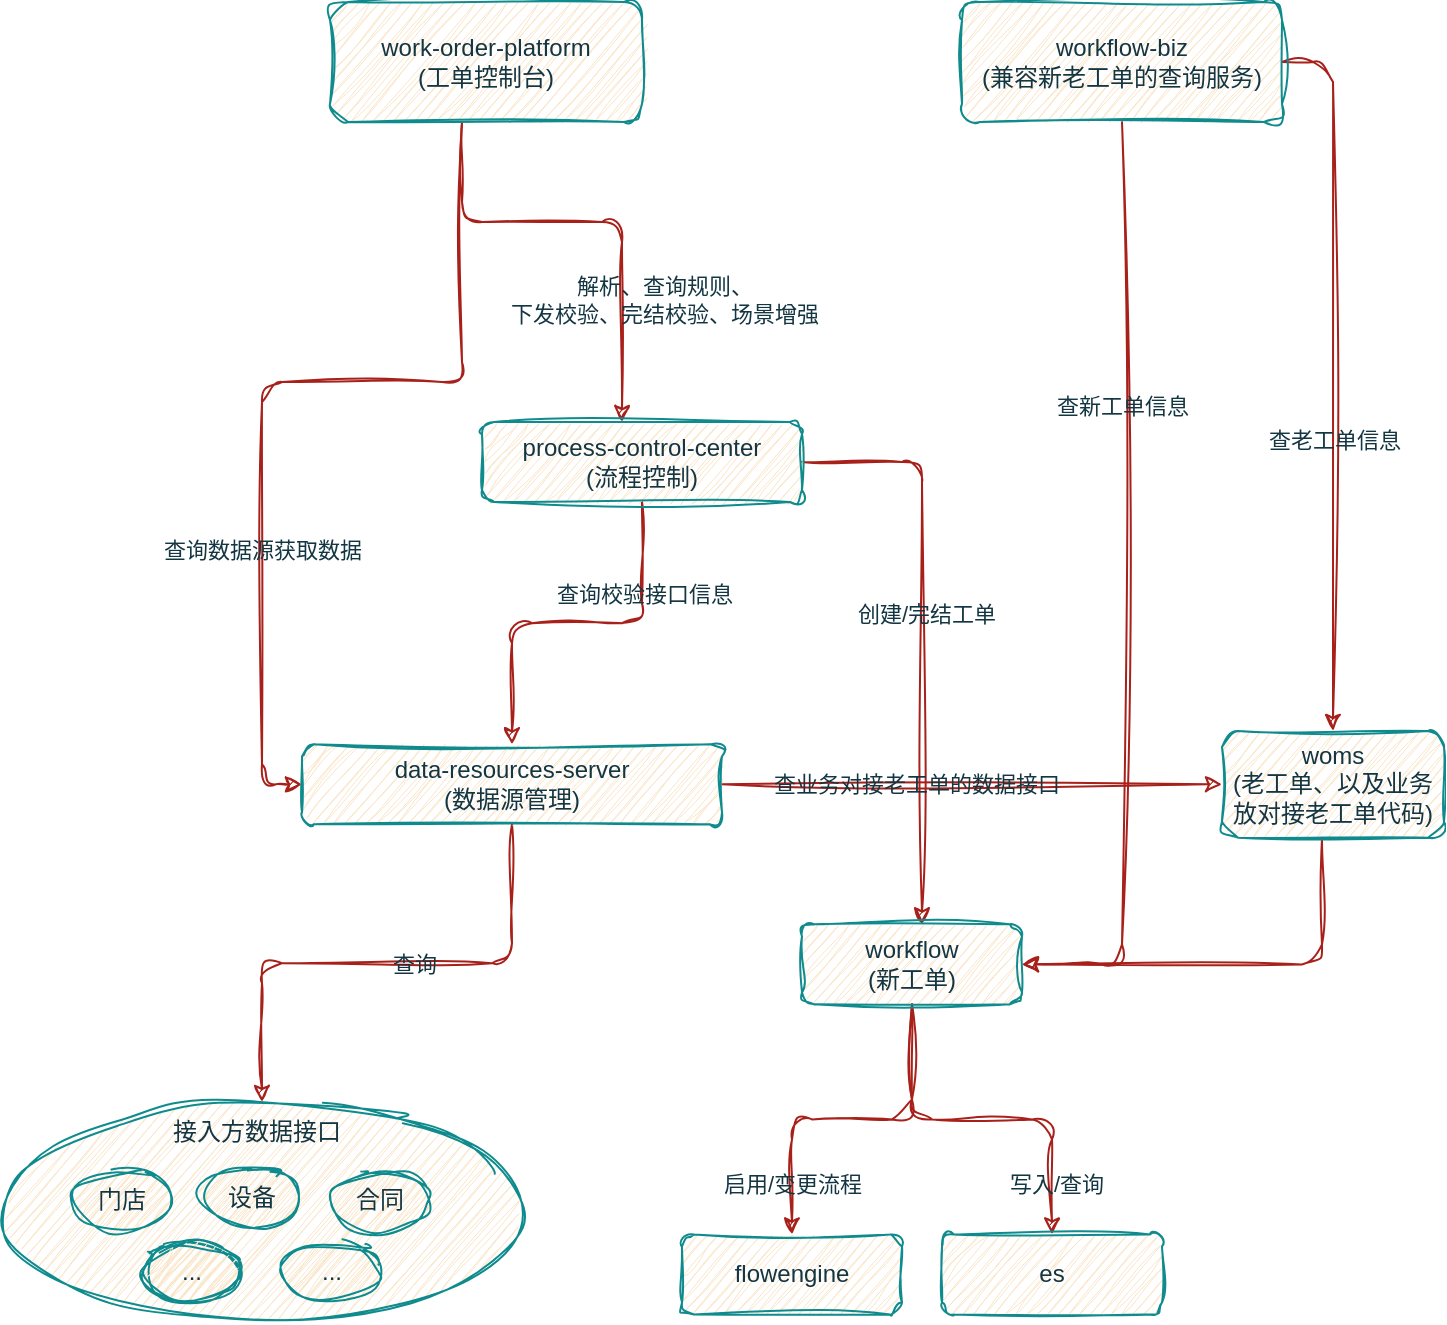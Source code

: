 <mxfile version="21.0.8" type="github">
  <diagram name="第 1 页" id="a7pbPis7dnukG-3FT-K6">
    <mxGraphModel dx="1193" dy="699" grid="1" gridSize="10" guides="1" tooltips="1" connect="1" arrows="1" fold="1" page="1" pageScale="1" pageWidth="827" pageHeight="1169" math="0" shadow="0">
      <root>
        <mxCell id="0" />
        <mxCell id="1" parent="0" />
        <mxCell id="YbVjnpIysxAvbXU26vcs-12" style="edgeStyle=orthogonalEdgeStyle;rounded=1;orthogonalLoop=1;jettySize=auto;html=1;labelBackgroundColor=none;fontColor=default;strokeColor=#A8201A;sketch=1;curveFitting=1;jiggle=2;" edge="1" parent="1" source="YbVjnpIysxAvbXU26vcs-4" target="YbVjnpIysxAvbXU26vcs-5">
          <mxGeometry relative="1" as="geometry">
            <Array as="points">
              <mxPoint x="280" y="120" />
              <mxPoint x="360" y="120" />
            </Array>
          </mxGeometry>
        </mxCell>
        <mxCell id="YbVjnpIysxAvbXU26vcs-47" value="解析、查询规则、&lt;br&gt;下发校验、完结校验、场景增强" style="edgeLabel;html=1;align=center;verticalAlign=middle;resizable=0;points=[];labelBackgroundColor=none;fontColor=#143642;rounded=1;sketch=1;curveFitting=1;jiggle=2;" vertex="1" connectable="0" parent="YbVjnpIysxAvbXU26vcs-12">
          <mxGeometry x="0.261" y="-1" relative="1" as="geometry">
            <mxPoint x="22" y="24" as="offset" />
          </mxGeometry>
        </mxCell>
        <mxCell id="YbVjnpIysxAvbXU26vcs-33" style="edgeStyle=orthogonalEdgeStyle;rounded=1;orthogonalLoop=1;jettySize=auto;html=1;entryX=0;entryY=0.5;entryDx=0;entryDy=0;labelBackgroundColor=none;fontColor=default;strokeColor=#A8201A;sketch=1;curveFitting=1;jiggle=2;" edge="1" parent="1" source="YbVjnpIysxAvbXU26vcs-4" target="YbVjnpIysxAvbXU26vcs-6">
          <mxGeometry relative="1" as="geometry">
            <Array as="points">
              <mxPoint x="280" y="200" />
              <mxPoint x="180" y="200" />
              <mxPoint x="180" y="401" />
            </Array>
          </mxGeometry>
        </mxCell>
        <mxCell id="YbVjnpIysxAvbXU26vcs-46" value="查询数据源获取数据" style="edgeLabel;html=1;align=center;verticalAlign=middle;resizable=0;points=[];labelBackgroundColor=none;fontColor=#143642;rounded=1;sketch=1;curveFitting=1;jiggle=2;" vertex="1" connectable="0" parent="YbVjnpIysxAvbXU26vcs-33">
          <mxGeometry x="0.392" relative="1" as="geometry">
            <mxPoint as="offset" />
          </mxGeometry>
        </mxCell>
        <mxCell id="YbVjnpIysxAvbXU26vcs-4" value="work-order-platform&lt;br&gt;(工单控制台)" style="rounded=1;whiteSpace=wrap;html=1;labelBackgroundColor=none;fillColor=#FAE5C7;strokeColor=#0F8B8D;fontColor=#143642;sketch=1;curveFitting=1;jiggle=2;" vertex="1" parent="1">
          <mxGeometry x="214" y="10" width="156" height="60" as="geometry" />
        </mxCell>
        <mxCell id="YbVjnpIysxAvbXU26vcs-14" style="edgeStyle=orthogonalEdgeStyle;rounded=1;orthogonalLoop=1;jettySize=auto;html=1;entryX=0.5;entryY=0;entryDx=0;entryDy=0;labelBackgroundColor=none;fontColor=default;strokeColor=#A8201A;sketch=1;curveFitting=1;jiggle=2;" edge="1" parent="1" source="YbVjnpIysxAvbXU26vcs-5" target="YbVjnpIysxAvbXU26vcs-6">
          <mxGeometry relative="1" as="geometry" />
        </mxCell>
        <mxCell id="YbVjnpIysxAvbXU26vcs-48" value="查询校验接口信息" style="edgeLabel;html=1;align=center;verticalAlign=middle;resizable=0;points=[];labelBackgroundColor=none;fontColor=#143642;rounded=1;sketch=1;curveFitting=1;jiggle=2;" vertex="1" connectable="0" parent="YbVjnpIysxAvbXU26vcs-14">
          <mxGeometry x="-0.097" y="1" relative="1" as="geometry">
            <mxPoint x="24" y="-16" as="offset" />
          </mxGeometry>
        </mxCell>
        <mxCell id="YbVjnpIysxAvbXU26vcs-27" style="edgeStyle=orthogonalEdgeStyle;rounded=1;orthogonalLoop=1;jettySize=auto;html=1;labelBackgroundColor=none;fontColor=default;strokeColor=#A8201A;sketch=1;curveFitting=1;jiggle=2;" edge="1" parent="1" source="YbVjnpIysxAvbXU26vcs-5" target="YbVjnpIysxAvbXU26vcs-7">
          <mxGeometry relative="1" as="geometry">
            <Array as="points">
              <mxPoint x="510" y="240" />
            </Array>
          </mxGeometry>
        </mxCell>
        <mxCell id="YbVjnpIysxAvbXU26vcs-44" value="创建/完结工单" style="edgeLabel;html=1;align=center;verticalAlign=middle;resizable=0;points=[];labelBackgroundColor=none;fontColor=#143642;rounded=1;sketch=1;curveFitting=1;jiggle=2;" vertex="1" connectable="0" parent="YbVjnpIysxAvbXU26vcs-27">
          <mxGeometry x="-0.066" y="2" relative="1" as="geometry">
            <mxPoint as="offset" />
          </mxGeometry>
        </mxCell>
        <mxCell id="YbVjnpIysxAvbXU26vcs-5" value="process-control-center&lt;br&gt;(流程控制)" style="rounded=1;whiteSpace=wrap;html=1;labelBackgroundColor=none;fillColor=#FAE5C7;strokeColor=#0F8B8D;fontColor=#143642;sketch=1;curveFitting=1;jiggle=2;" vertex="1" parent="1">
          <mxGeometry x="290" y="220" width="160" height="40" as="geometry" />
        </mxCell>
        <mxCell id="YbVjnpIysxAvbXU26vcs-17" style="edgeStyle=orthogonalEdgeStyle;rounded=1;orthogonalLoop=1;jettySize=auto;html=1;entryX=0.5;entryY=0;entryDx=0;entryDy=0;labelBackgroundColor=none;fontColor=default;strokeColor=#A8201A;sketch=1;curveFitting=1;jiggle=2;" edge="1" parent="1" source="YbVjnpIysxAvbXU26vcs-6" target="YbVjnpIysxAvbXU26vcs-18">
          <mxGeometry relative="1" as="geometry">
            <mxPoint x="250" y="501.18" as="targetPoint" />
          </mxGeometry>
        </mxCell>
        <mxCell id="YbVjnpIysxAvbXU26vcs-45" value="查询" style="edgeLabel;html=1;align=center;verticalAlign=middle;resizable=0;points=[];labelBackgroundColor=none;fontColor=#143642;rounded=1;sketch=1;curveFitting=1;jiggle=2;" vertex="1" connectable="0" parent="YbVjnpIysxAvbXU26vcs-17">
          <mxGeometry x="-0.097" y="4" relative="1" as="geometry">
            <mxPoint y="-4" as="offset" />
          </mxGeometry>
        </mxCell>
        <mxCell id="YbVjnpIysxAvbXU26vcs-34" style="edgeStyle=orthogonalEdgeStyle;rounded=1;orthogonalLoop=1;jettySize=auto;html=1;entryX=0;entryY=0.5;entryDx=0;entryDy=0;labelBackgroundColor=none;fontColor=default;strokeColor=#A8201A;sketch=1;curveFitting=1;jiggle=2;" edge="1" parent="1" source="YbVjnpIysxAvbXU26vcs-6" target="YbVjnpIysxAvbXU26vcs-9">
          <mxGeometry relative="1" as="geometry" />
        </mxCell>
        <mxCell id="YbVjnpIysxAvbXU26vcs-43" value="查业务对接老工单的数据接口" style="edgeLabel;html=1;align=center;verticalAlign=middle;resizable=0;points=[];labelBackgroundColor=none;fontColor=#143642;rounded=1;sketch=1;curveFitting=1;jiggle=2;" vertex="1" connectable="0" parent="YbVjnpIysxAvbXU26vcs-34">
          <mxGeometry x="-0.736" y="1" relative="1" as="geometry">
            <mxPoint x="64" y="1" as="offset" />
          </mxGeometry>
        </mxCell>
        <mxCell id="YbVjnpIysxAvbXU26vcs-6" value="data-resources-server&lt;br&gt;(数据源管理)" style="rounded=1;whiteSpace=wrap;html=1;labelBackgroundColor=none;fillColor=#FAE5C7;strokeColor=#0F8B8D;fontColor=#143642;sketch=1;curveFitting=1;jiggle=2;" vertex="1" parent="1">
          <mxGeometry x="200" y="381.18" width="210" height="40" as="geometry" />
        </mxCell>
        <mxCell id="YbVjnpIysxAvbXU26vcs-28" style="edgeStyle=orthogonalEdgeStyle;rounded=1;orthogonalLoop=1;jettySize=auto;html=1;entryX=0.5;entryY=0;entryDx=0;entryDy=0;labelBackgroundColor=none;fontColor=default;strokeColor=#A8201A;sketch=1;curveFitting=1;jiggle=2;" edge="1" parent="1" source="YbVjnpIysxAvbXU26vcs-7" target="YbVjnpIysxAvbXU26vcs-10">
          <mxGeometry relative="1" as="geometry" />
        </mxCell>
        <mxCell id="YbVjnpIysxAvbXU26vcs-38" value="启用/变更流程" style="edgeLabel;html=1;align=center;verticalAlign=middle;resizable=0;points=[];labelBackgroundColor=none;fontColor=#143642;rounded=1;sketch=1;curveFitting=1;jiggle=2;" vertex="1" connectable="0" parent="YbVjnpIysxAvbXU26vcs-28">
          <mxGeometry x="0.549" y="-1" relative="1" as="geometry">
            <mxPoint x="1" y="14" as="offset" />
          </mxGeometry>
        </mxCell>
        <mxCell id="YbVjnpIysxAvbXU26vcs-29" style="edgeStyle=orthogonalEdgeStyle;rounded=1;orthogonalLoop=1;jettySize=auto;html=1;labelBackgroundColor=none;fontColor=default;strokeColor=#A8201A;sketch=1;curveFitting=1;jiggle=2;" edge="1" parent="1" source="YbVjnpIysxAvbXU26vcs-7" target="YbVjnpIysxAvbXU26vcs-11">
          <mxGeometry relative="1" as="geometry" />
        </mxCell>
        <mxCell id="YbVjnpIysxAvbXU26vcs-37" value="写入/查询" style="edgeLabel;html=1;align=center;verticalAlign=middle;resizable=0;points=[];labelBackgroundColor=none;fontColor=#143642;rounded=1;sketch=1;curveFitting=1;jiggle=2;" vertex="1" connectable="0" parent="YbVjnpIysxAvbXU26vcs-29">
          <mxGeometry x="0.727" y="2" relative="1" as="geometry">
            <mxPoint as="offset" />
          </mxGeometry>
        </mxCell>
        <mxCell id="YbVjnpIysxAvbXU26vcs-7" value="workflow&lt;br&gt;(新工单)" style="rounded=1;whiteSpace=wrap;html=1;labelBackgroundColor=none;fillColor=#FAE5C7;strokeColor=#0F8B8D;fontColor=#143642;sketch=1;curveFitting=1;jiggle=2;" vertex="1" parent="1">
          <mxGeometry x="450" y="471.18" width="110" height="40" as="geometry" />
        </mxCell>
        <mxCell id="YbVjnpIysxAvbXU26vcs-31" style="edgeStyle=orthogonalEdgeStyle;rounded=1;orthogonalLoop=1;jettySize=auto;html=1;entryX=1;entryY=0.5;entryDx=0;entryDy=0;labelBackgroundColor=none;fontColor=default;strokeColor=#A8201A;sketch=1;curveFitting=1;jiggle=2;" edge="1" parent="1" source="YbVjnpIysxAvbXU26vcs-8" target="YbVjnpIysxAvbXU26vcs-7">
          <mxGeometry relative="1" as="geometry">
            <Array as="points">
              <mxPoint x="610" y="491" />
            </Array>
          </mxGeometry>
        </mxCell>
        <mxCell id="YbVjnpIysxAvbXU26vcs-39" value="查新工单信息" style="edgeLabel;html=1;align=center;verticalAlign=middle;resizable=0;points=[];labelBackgroundColor=none;fontColor=#143642;rounded=1;sketch=1;curveFitting=1;jiggle=2;" vertex="1" connectable="0" parent="YbVjnpIysxAvbXU26vcs-31">
          <mxGeometry x="-0.398" relative="1" as="geometry">
            <mxPoint as="offset" />
          </mxGeometry>
        </mxCell>
        <mxCell id="YbVjnpIysxAvbXU26vcs-32" style="edgeStyle=orthogonalEdgeStyle;rounded=1;orthogonalLoop=1;jettySize=auto;html=1;entryX=0.5;entryY=0;entryDx=0;entryDy=0;exitX=1;exitY=0.5;exitDx=0;exitDy=0;labelBackgroundColor=none;fontColor=default;strokeColor=#A8201A;sketch=1;curveFitting=1;jiggle=2;" edge="1" parent="1" source="YbVjnpIysxAvbXU26vcs-8" target="YbVjnpIysxAvbXU26vcs-9">
          <mxGeometry relative="1" as="geometry" />
        </mxCell>
        <mxCell id="YbVjnpIysxAvbXU26vcs-40" value="查老工单信息" style="edgeLabel;html=1;align=center;verticalAlign=middle;resizable=0;points=[];labelBackgroundColor=none;fontColor=#143642;rounded=1;sketch=1;curveFitting=1;jiggle=2;" vertex="1" connectable="0" parent="YbVjnpIysxAvbXU26vcs-32">
          <mxGeometry x="0.192" relative="1" as="geometry">
            <mxPoint as="offset" />
          </mxGeometry>
        </mxCell>
        <mxCell id="YbVjnpIysxAvbXU26vcs-8" value="workflow-biz&lt;br&gt;(兼容新老工单的查询服务)" style="rounded=1;whiteSpace=wrap;html=1;labelBackgroundColor=none;fillColor=#FAE5C7;strokeColor=#0F8B8D;fontColor=#143642;sketch=1;curveFitting=1;jiggle=2;" vertex="1" parent="1">
          <mxGeometry x="530" y="10" width="160" height="60" as="geometry" />
        </mxCell>
        <mxCell id="YbVjnpIysxAvbXU26vcs-36" style="edgeStyle=orthogonalEdgeStyle;rounded=1;orthogonalLoop=1;jettySize=auto;html=1;entryX=1;entryY=0.5;entryDx=0;entryDy=0;labelBackgroundColor=none;fontColor=default;strokeColor=#A8201A;sketch=1;curveFitting=1;jiggle=2;" edge="1" parent="1" source="YbVjnpIysxAvbXU26vcs-9" target="YbVjnpIysxAvbXU26vcs-7">
          <mxGeometry relative="1" as="geometry">
            <Array as="points">
              <mxPoint x="710" y="491.18" />
            </Array>
          </mxGeometry>
        </mxCell>
        <mxCell id="YbVjnpIysxAvbXU26vcs-9" value="woms&lt;br&gt;(老工单、以及业务放对接老工单代码)" style="rounded=1;whiteSpace=wrap;html=1;labelBackgroundColor=none;fillColor=#FAE5C7;strokeColor=#0F8B8D;fontColor=#143642;sketch=1;curveFitting=1;jiggle=2;" vertex="1" parent="1">
          <mxGeometry x="660" y="374.52" width="111" height="53.32" as="geometry" />
        </mxCell>
        <mxCell id="YbVjnpIysxAvbXU26vcs-10" value="flowengine" style="rounded=1;whiteSpace=wrap;html=1;labelBackgroundColor=none;fillColor=#FAE5C7;strokeColor=#0F8B8D;fontColor=#143642;sketch=1;curveFitting=1;jiggle=2;" vertex="1" parent="1">
          <mxGeometry x="390" y="626.24" width="110" height="40" as="geometry" />
        </mxCell>
        <mxCell id="YbVjnpIysxAvbXU26vcs-11" value="es" style="rounded=1;whiteSpace=wrap;html=1;labelBackgroundColor=none;fillColor=#FAE5C7;strokeColor=#0F8B8D;fontColor=#143642;sketch=1;curveFitting=1;jiggle=2;" vertex="1" parent="1">
          <mxGeometry x="520" y="626.24" width="110" height="40" as="geometry" />
        </mxCell>
        <mxCell id="YbVjnpIysxAvbXU26vcs-18" value="" style="ellipse;whiteSpace=wrap;html=1;labelBackgroundColor=none;fillColor=#FAE5C7;strokeColor=#0F8B8D;fontColor=#143642;rounded=1;sketch=1;curveFitting=1;jiggle=2;" vertex="1" parent="1">
          <mxGeometry x="50" y="560" width="260" height="110" as="geometry" />
        </mxCell>
        <mxCell id="YbVjnpIysxAvbXU26vcs-19" value="门店" style="ellipse;whiteSpace=wrap;html=1;labelBackgroundColor=none;fillColor=#FAE5C7;strokeColor=#0F8B8D;fontColor=#143642;rounded=1;sketch=1;curveFitting=1;jiggle=2;" vertex="1" parent="1">
          <mxGeometry x="85" y="594" width="50" height="30" as="geometry" />
        </mxCell>
        <mxCell id="YbVjnpIysxAvbXU26vcs-20" value="设备" style="ellipse;whiteSpace=wrap;html=1;labelBackgroundColor=none;fillColor=#FAE5C7;strokeColor=#0F8B8D;fontColor=#143642;rounded=1;sketch=1;curveFitting=1;jiggle=2;" vertex="1" parent="1">
          <mxGeometry x="150" y="593" width="50" height="30" as="geometry" />
        </mxCell>
        <mxCell id="YbVjnpIysxAvbXU26vcs-21" value="合同" style="ellipse;whiteSpace=wrap;html=1;labelBackgroundColor=none;fillColor=#FAE5C7;strokeColor=#0F8B8D;fontColor=#143642;rounded=1;sketch=1;curveFitting=1;jiggle=2;" vertex="1" parent="1">
          <mxGeometry x="214" y="594" width="50" height="30" as="geometry" />
        </mxCell>
        <mxCell id="YbVjnpIysxAvbXU26vcs-22" value="" style="ellipse;whiteSpace=wrap;html=1;labelBackgroundColor=none;fillColor=#FAE5C7;strokeColor=#0F8B8D;fontColor=#143642;rounded=1;sketch=1;curveFitting=1;jiggle=2;" vertex="1" parent="1">
          <mxGeometry x="120" y="630" width="50" height="30" as="geometry" />
        </mxCell>
        <mxCell id="YbVjnpIysxAvbXU26vcs-23" value="..." style="ellipse;whiteSpace=wrap;html=1;labelBackgroundColor=none;fillColor=#FAE5C7;strokeColor=#0F8B8D;fontColor=#143642;rounded=1;sketch=1;curveFitting=1;jiggle=2;" vertex="1" parent="1">
          <mxGeometry x="120" y="630" width="50" height="30" as="geometry" />
        </mxCell>
        <mxCell id="YbVjnpIysxAvbXU26vcs-24" value="..." style="ellipse;whiteSpace=wrap;html=1;labelBackgroundColor=none;fillColor=#FAE5C7;strokeColor=#0F8B8D;fontColor=#143642;rounded=1;sketch=1;curveFitting=1;jiggle=2;" vertex="1" parent="1">
          <mxGeometry x="190" y="630" width="50" height="30" as="geometry" />
        </mxCell>
        <mxCell id="YbVjnpIysxAvbXU26vcs-26" value="接入方数据接口" style="text;html=1;strokeColor=none;fillColor=none;align=center;verticalAlign=middle;whiteSpace=wrap;rounded=1;labelBackgroundColor=none;fontColor=#143642;sketch=1;curveFitting=1;jiggle=2;" vertex="1" parent="1">
          <mxGeometry x="120" y="560" width="115" height="30" as="geometry" />
        </mxCell>
      </root>
    </mxGraphModel>
  </diagram>
</mxfile>
